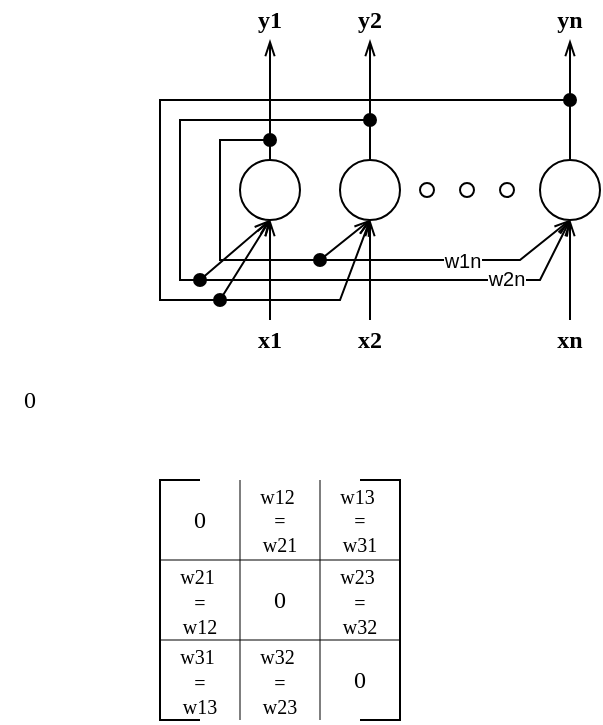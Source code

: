 <mxfile version="24.8.2">
  <diagram name="Stránka-1" id="rX_xoH0MwS_dcc7v4onx">
    <mxGraphModel dx="454" dy="259" grid="1" gridSize="10" guides="1" tooltips="1" connect="1" arrows="1" fold="1" page="1" pageScale="1" pageWidth="827" pageHeight="1169" math="0" shadow="0">
      <root>
        <mxCell id="0" />
        <mxCell id="1" parent="0" />
        <mxCell id="SwrGtEoqF36c3NfEzrav-1" value="" style="ellipse;whiteSpace=wrap;html=1;aspect=fixed;" parent="1" vertex="1">
          <mxGeometry x="200" y="160" width="30" height="30" as="geometry" />
        </mxCell>
        <mxCell id="SwrGtEoqF36c3NfEzrav-2" value="" style="ellipse;whiteSpace=wrap;html=1;aspect=fixed;" parent="1" vertex="1">
          <mxGeometry x="250" y="160" width="30" height="30" as="geometry" />
        </mxCell>
        <mxCell id="SwrGtEoqF36c3NfEzrav-5" value="" style="ellipse;whiteSpace=wrap;html=1;aspect=fixed;" parent="1" vertex="1">
          <mxGeometry x="350" y="160" width="30" height="30" as="geometry" />
        </mxCell>
        <mxCell id="SwrGtEoqF36c3NfEzrav-6" value="" style="ellipse;whiteSpace=wrap;html=1;aspect=fixed;" parent="1" vertex="1">
          <mxGeometry x="290" y="171.5" width="7" height="7" as="geometry" />
        </mxCell>
        <mxCell id="SwrGtEoqF36c3NfEzrav-7" value="" style="ellipse;whiteSpace=wrap;html=1;aspect=fixed;" parent="1" vertex="1">
          <mxGeometry x="310" y="171.5" width="7" height="7" as="geometry" />
        </mxCell>
        <mxCell id="SwrGtEoqF36c3NfEzrav-8" value="" style="ellipse;whiteSpace=wrap;html=1;aspect=fixed;" parent="1" vertex="1">
          <mxGeometry x="330" y="171.5" width="7" height="7" as="geometry" />
        </mxCell>
        <mxCell id="SwrGtEoqF36c3NfEzrav-9" value="x1" style="text;html=1;align=center;verticalAlign=middle;whiteSpace=wrap;rounded=0;fontFamily=Times New Roman;fontSize=12;fontStyle=1;" parent="1" vertex="1">
          <mxGeometry x="200" y="240" width="30" height="20" as="geometry" />
        </mxCell>
        <mxCell id="SwrGtEoqF36c3NfEzrav-10" value="&lt;font style=&quot;font-size: 12px;&quot;&gt;x2&lt;/font&gt;" style="text;html=1;align=center;verticalAlign=middle;whiteSpace=wrap;rounded=0;fontFamily=Times New Roman;fontSize=14;fontStyle=1;" parent="1" vertex="1">
          <mxGeometry x="250" y="240" width="30" height="20" as="geometry" />
        </mxCell>
        <mxCell id="SwrGtEoqF36c3NfEzrav-11" value="&lt;font style=&quot;font-size: 12px;&quot;&gt;xn&lt;/font&gt;" style="text;html=1;align=center;verticalAlign=middle;whiteSpace=wrap;rounded=0;fontFamily=Times New Roman;fontSize=14;fontStyle=1;" parent="1" vertex="1">
          <mxGeometry x="350" y="240" width="30" height="20" as="geometry" />
        </mxCell>
        <mxCell id="SwrGtEoqF36c3NfEzrav-12" value="" style="endArrow=openThin;html=1;rounded=0;exitX=0.5;exitY=0;exitDx=0;exitDy=0;entryX=0.5;entryY=1;entryDx=0;entryDy=0;endFill=0;" parent="1" source="SwrGtEoqF36c3NfEzrav-9" target="SwrGtEoqF36c3NfEzrav-1" edge="1">
          <mxGeometry width="50" height="50" relative="1" as="geometry">
            <mxPoint x="310" y="230" as="sourcePoint" />
            <mxPoint x="360" y="180" as="targetPoint" />
          </mxGeometry>
        </mxCell>
        <mxCell id="SwrGtEoqF36c3NfEzrav-14" value="" style="endArrow=openThin;html=1;rounded=0;exitX=0.5;exitY=0;exitDx=0;exitDy=0;entryX=0.5;entryY=1;entryDx=0;entryDy=0;endFill=0;" parent="1" source="SwrGtEoqF36c3NfEzrav-10" target="SwrGtEoqF36c3NfEzrav-2" edge="1">
          <mxGeometry width="50" height="50" relative="1" as="geometry">
            <mxPoint x="225" y="250" as="sourcePoint" />
            <mxPoint x="225" y="200" as="targetPoint" />
          </mxGeometry>
        </mxCell>
        <mxCell id="SwrGtEoqF36c3NfEzrav-15" value="" style="endArrow=openThin;html=1;rounded=0;exitX=0.5;exitY=0;exitDx=0;exitDy=0;entryX=0.5;entryY=1;entryDx=0;entryDy=0;endFill=0;" parent="1" source="SwrGtEoqF36c3NfEzrav-11" target="SwrGtEoqF36c3NfEzrav-5" edge="1">
          <mxGeometry width="50" height="50" relative="1" as="geometry">
            <mxPoint x="275" y="250" as="sourcePoint" />
            <mxPoint x="275" y="200" as="targetPoint" />
          </mxGeometry>
        </mxCell>
        <mxCell id="SwrGtEoqF36c3NfEzrav-16" value="y1" style="text;html=1;align=center;verticalAlign=middle;whiteSpace=wrap;rounded=0;fontFamily=Times New Roman;fontSize=12;fontStyle=1;" parent="1" vertex="1">
          <mxGeometry x="200" y="80" width="30" height="20" as="geometry" />
        </mxCell>
        <mxCell id="SwrGtEoqF36c3NfEzrav-17" value="y2" style="text;html=1;align=center;verticalAlign=middle;whiteSpace=wrap;rounded=0;fontFamily=Times New Roman;fontSize=12;fontStyle=1;" parent="1" vertex="1">
          <mxGeometry x="250" y="80" width="30" height="20" as="geometry" />
        </mxCell>
        <mxCell id="SwrGtEoqF36c3NfEzrav-18" value="yn" style="text;html=1;align=center;verticalAlign=middle;whiteSpace=wrap;rounded=0;fontFamily=Times New Roman;fontSize=12;fontStyle=1;" parent="1" vertex="1">
          <mxGeometry x="350" y="80" width="30" height="20" as="geometry" />
        </mxCell>
        <mxCell id="SwrGtEoqF36c3NfEzrav-19" value="" style="endArrow=openThin;html=1;rounded=0;exitX=0.5;exitY=0;exitDx=0;exitDy=0;entryX=0.5;entryY=1;entryDx=0;entryDy=0;endFill=0;" parent="1" source="SwrGtEoqF36c3NfEzrav-1" target="SwrGtEoqF36c3NfEzrav-16" edge="1">
          <mxGeometry width="50" height="50" relative="1" as="geometry">
            <mxPoint x="225" y="250" as="sourcePoint" />
            <mxPoint x="225" y="200" as="targetPoint" />
          </mxGeometry>
        </mxCell>
        <mxCell id="SwrGtEoqF36c3NfEzrav-20" value="" style="endArrow=openThin;html=1;rounded=0;exitX=0.5;exitY=0;exitDx=0;exitDy=0;entryX=0.5;entryY=1;entryDx=0;entryDy=0;endFill=0;" parent="1" source="SwrGtEoqF36c3NfEzrav-2" target="SwrGtEoqF36c3NfEzrav-17" edge="1">
          <mxGeometry width="50" height="50" relative="1" as="geometry">
            <mxPoint x="225" y="170" as="sourcePoint" />
            <mxPoint x="225" y="110" as="targetPoint" />
          </mxGeometry>
        </mxCell>
        <mxCell id="SwrGtEoqF36c3NfEzrav-21" value="" style="endArrow=openThin;html=1;rounded=0;exitX=0.5;exitY=0;exitDx=0;exitDy=0;entryX=0.5;entryY=1;entryDx=0;entryDy=0;endFill=0;" parent="1" source="SwrGtEoqF36c3NfEzrav-5" target="SwrGtEoqF36c3NfEzrav-18" edge="1">
          <mxGeometry width="50" height="50" relative="1" as="geometry">
            <mxPoint x="275" y="170" as="sourcePoint" />
            <mxPoint x="275" y="110" as="targetPoint" />
          </mxGeometry>
        </mxCell>
        <mxCell id="SwrGtEoqF36c3NfEzrav-23" value="" style="endArrow=openThin;html=1;rounded=0;entryX=0.5;entryY=1;entryDx=0;entryDy=0;endFill=0;startArrow=oval;startFill=1;" parent="1" target="SwrGtEoqF36c3NfEzrav-2" edge="1">
          <mxGeometry width="50" height="50" relative="1" as="geometry">
            <mxPoint x="215" y="150" as="sourcePoint" />
            <mxPoint x="225" y="110" as="targetPoint" />
            <Array as="points">
              <mxPoint x="190" y="150" />
              <mxPoint x="190" y="210" />
              <mxPoint x="240" y="210" />
            </Array>
          </mxGeometry>
        </mxCell>
        <mxCell id="SwrGtEoqF36c3NfEzrav-24" value="" style="endArrow=openThin;html=1;rounded=0;entryX=0.5;entryY=1;entryDx=0;entryDy=0;endFill=0;startArrow=oval;startFill=1;" parent="1" target="SwrGtEoqF36c3NfEzrav-5" edge="1">
          <mxGeometry width="50" height="50" relative="1" as="geometry">
            <mxPoint x="240" y="210" as="sourcePoint" />
            <mxPoint x="275" y="200" as="targetPoint" />
            <Array as="points">
              <mxPoint x="240" y="210" />
              <mxPoint x="340" y="210" />
            </Array>
          </mxGeometry>
        </mxCell>
        <mxCell id="AZNB21Kx3GAau0c4Y6r7-3" value="&lt;font style=&quot;font-size: 10px;&quot;&gt;w1n&lt;/font&gt;" style="edgeLabel;html=1;align=center;verticalAlign=middle;resizable=0;points=[];" vertex="1" connectable="0" parent="SwrGtEoqF36c3NfEzrav-24">
          <mxGeometry x="0.323" relative="1" as="geometry">
            <mxPoint x="-17" as="offset" />
          </mxGeometry>
        </mxCell>
        <mxCell id="SwrGtEoqF36c3NfEzrav-27" value="" style="endArrow=openThin;html=1;rounded=0;entryX=0.5;entryY=1;entryDx=0;entryDy=0;endFill=0;startArrow=oval;startFill=1;" parent="1" target="SwrGtEoqF36c3NfEzrav-1" edge="1">
          <mxGeometry width="50" height="50" relative="1" as="geometry">
            <mxPoint x="265" y="140" as="sourcePoint" />
            <mxPoint x="225" y="200" as="targetPoint" />
            <Array as="points">
              <mxPoint x="170" y="140" />
              <mxPoint x="170" y="220" />
              <mxPoint x="180" y="220" />
            </Array>
          </mxGeometry>
        </mxCell>
        <mxCell id="SwrGtEoqF36c3NfEzrav-28" value="" style="endArrow=openThin;html=1;rounded=0;entryX=0.5;entryY=1;entryDx=0;entryDy=0;endFill=0;startArrow=oval;startFill=1;" parent="1" target="SwrGtEoqF36c3NfEzrav-5" edge="1">
          <mxGeometry width="50" height="50" relative="1" as="geometry">
            <mxPoint x="180" y="220" as="sourcePoint" />
            <mxPoint x="225" y="200" as="targetPoint" />
            <Array as="points">
              <mxPoint x="350" y="220" />
            </Array>
          </mxGeometry>
        </mxCell>
        <mxCell id="AZNB21Kx3GAau0c4Y6r7-4" value="&lt;font style=&quot;font-size: 10px;&quot;&gt;w2n&lt;/font&gt;" style="edgeLabel;html=1;align=center;verticalAlign=middle;resizable=0;points=[];" vertex="1" connectable="0" parent="SwrGtEoqF36c3NfEzrav-28">
          <mxGeometry x="0.504" y="1" relative="1" as="geometry">
            <mxPoint as="offset" />
          </mxGeometry>
        </mxCell>
        <mxCell id="SwrGtEoqF36c3NfEzrav-29" value="" style="endArrow=openThin;html=1;rounded=0;entryX=0.5;entryY=1;entryDx=0;entryDy=0;endFill=0;startArrow=oval;startFill=1;" parent="1" target="SwrGtEoqF36c3NfEzrav-1" edge="1">
          <mxGeometry width="50" height="50" relative="1" as="geometry">
            <mxPoint x="365" y="130" as="sourcePoint" />
            <mxPoint x="225" y="200" as="targetPoint" />
            <Array as="points">
              <mxPoint x="160" y="130" />
              <mxPoint x="160" y="230" />
              <mxPoint x="190" y="230" />
            </Array>
          </mxGeometry>
        </mxCell>
        <mxCell id="SwrGtEoqF36c3NfEzrav-30" value="" style="endArrow=openThin;html=1;rounded=0;entryX=0.5;entryY=1;entryDx=0;entryDy=0;endFill=0;startArrow=oval;startFill=1;" parent="1" target="SwrGtEoqF36c3NfEzrav-2" edge="1">
          <mxGeometry width="50" height="50" relative="1" as="geometry">
            <mxPoint x="190" y="230" as="sourcePoint" />
            <mxPoint x="225" y="200" as="targetPoint" />
            <Array as="points">
              <mxPoint x="250" y="230" />
            </Array>
          </mxGeometry>
        </mxCell>
        <mxCell id="AZNB21Kx3GAau0c4Y6r7-5" value="" style="endArrow=none;html=1;rounded=0;" edge="1" parent="1">
          <mxGeometry width="50" height="50" relative="1" as="geometry">
            <mxPoint x="180" y="440" as="sourcePoint" />
            <mxPoint x="180" y="320" as="targetPoint" />
            <Array as="points">
              <mxPoint x="160" y="440" />
              <mxPoint x="160" y="320" />
            </Array>
          </mxGeometry>
        </mxCell>
        <mxCell id="AZNB21Kx3GAau0c4Y6r7-6" value="" style="endArrow=none;html=1;rounded=0;" edge="1" parent="1">
          <mxGeometry width="50" height="50" relative="1" as="geometry">
            <mxPoint x="260" y="320" as="sourcePoint" />
            <mxPoint x="260" y="440" as="targetPoint" />
            <Array as="points">
              <mxPoint x="280" y="320" />
              <mxPoint x="280" y="440" />
            </Array>
          </mxGeometry>
        </mxCell>
        <mxCell id="AZNB21Kx3GAau0c4Y6r7-7" value="0" style="text;html=1;align=center;verticalAlign=middle;whiteSpace=wrap;rounded=0;fontFamily=Times New Roman;" vertex="1" parent="1">
          <mxGeometry x="80" y="270" width="30" height="20" as="geometry" />
        </mxCell>
        <mxCell id="AZNB21Kx3GAau0c4Y6r7-10" value="w12&amp;nbsp;&lt;div style=&quot;font-size: 10px;&quot;&gt;=&lt;div style=&quot;font-size: 10px;&quot;&gt;w21&lt;/div&gt;&lt;/div&gt;" style="text;html=1;align=center;verticalAlign=middle;whiteSpace=wrap;rounded=0;fontFamily=Times New Roman;fontSize=10;" vertex="1" parent="1">
          <mxGeometry x="200" y="330" width="40" height="20" as="geometry" />
        </mxCell>
        <mxCell id="AZNB21Kx3GAau0c4Y6r7-11" value="&lt;font style=&quot;font-size: 10px;&quot;&gt;w21&amp;nbsp;&lt;/font&gt;&lt;div style=&quot;font-size: 10px;&quot;&gt;&lt;font style=&quot;font-size: 10px;&quot;&gt;=&lt;/font&gt;&lt;div style=&quot;&quot;&gt;&lt;font style=&quot;font-size: 10px;&quot;&gt;w12&lt;/font&gt;&lt;/div&gt;&lt;/div&gt;" style="text;html=1;align=center;verticalAlign=middle;whiteSpace=wrap;rounded=0;fontFamily=Times New Roman;" vertex="1" parent="1">
          <mxGeometry x="160" y="370" width="40" height="20" as="geometry" />
        </mxCell>
        <mxCell id="AZNB21Kx3GAau0c4Y6r7-13" value="" style="endArrow=none;html=1;rounded=0;opacity=50;" edge="1" parent="1">
          <mxGeometry width="50" height="50" relative="1" as="geometry">
            <mxPoint x="160" y="360" as="sourcePoint" />
            <mxPoint x="280" y="360" as="targetPoint" />
          </mxGeometry>
        </mxCell>
        <mxCell id="AZNB21Kx3GAau0c4Y6r7-14" value="" style="endArrow=none;html=1;rounded=0;textOpacity=10;opacity=50;" edge="1" parent="1">
          <mxGeometry width="50" height="50" relative="1" as="geometry">
            <mxPoint x="160" y="400" as="sourcePoint" />
            <mxPoint x="280" y="400" as="targetPoint" />
          </mxGeometry>
        </mxCell>
        <mxCell id="AZNB21Kx3GAau0c4Y6r7-16" value="" style="endArrow=none;html=1;rounded=0;opacity=50;" edge="1" parent="1">
          <mxGeometry width="50" height="50" relative="1" as="geometry">
            <mxPoint x="200" y="440" as="sourcePoint" />
            <mxPoint x="200" y="320" as="targetPoint" />
          </mxGeometry>
        </mxCell>
        <mxCell id="AZNB21Kx3GAau0c4Y6r7-17" value="" style="endArrow=none;html=1;rounded=0;opacity=50;" edge="1" parent="1">
          <mxGeometry width="50" height="50" relative="1" as="geometry">
            <mxPoint x="240" y="440" as="sourcePoint" />
            <mxPoint x="240" y="320" as="targetPoint" />
          </mxGeometry>
        </mxCell>
        <mxCell id="AZNB21Kx3GAau0c4Y6r7-18" value="w13&amp;nbsp;&lt;div style=&quot;font-size: 10px;&quot;&gt;=&lt;div style=&quot;font-size: 10px;&quot;&gt;w31&lt;/div&gt;&lt;/div&gt;" style="text;html=1;align=center;verticalAlign=middle;whiteSpace=wrap;rounded=0;fontFamily=Times New Roman;fontSize=10;" vertex="1" parent="1">
          <mxGeometry x="240" y="330" width="40" height="20" as="geometry" />
        </mxCell>
        <mxCell id="AZNB21Kx3GAau0c4Y6r7-19" value="&lt;font style=&quot;font-size: 10px;&quot;&gt;w23&amp;nbsp;&lt;/font&gt;&lt;div style=&quot;font-size: 10px;&quot;&gt;&lt;font style=&quot;font-size: 10px;&quot;&gt;=&lt;/font&gt;&lt;div style=&quot;&quot;&gt;&lt;font style=&quot;font-size: 10px;&quot;&gt;w32&lt;/font&gt;&lt;/div&gt;&lt;/div&gt;" style="text;html=1;align=center;verticalAlign=middle;whiteSpace=wrap;rounded=0;fontFamily=Times New Roman;" vertex="1" parent="1">
          <mxGeometry x="240" y="370" width="40" height="20" as="geometry" />
        </mxCell>
        <mxCell id="AZNB21Kx3GAau0c4Y6r7-20" value="&lt;font style=&quot;font-size: 10px;&quot;&gt;w31&amp;nbsp;&lt;/font&gt;&lt;div style=&quot;font-size: 10px;&quot;&gt;&lt;font style=&quot;font-size: 10px;&quot;&gt;=&lt;/font&gt;&lt;div style=&quot;&quot;&gt;&lt;font style=&quot;font-size: 10px;&quot;&gt;w13&lt;/font&gt;&lt;/div&gt;&lt;/div&gt;" style="text;html=1;align=center;verticalAlign=middle;whiteSpace=wrap;rounded=0;fontFamily=Times New Roman;" vertex="1" parent="1">
          <mxGeometry x="160" y="410" width="40" height="20" as="geometry" />
        </mxCell>
        <mxCell id="AZNB21Kx3GAau0c4Y6r7-21" value="&lt;font style=&quot;font-size: 10px;&quot;&gt;w32&amp;nbsp;&lt;/font&gt;&lt;div style=&quot;font-size: 10px;&quot;&gt;&lt;font style=&quot;font-size: 10px;&quot;&gt;=&lt;/font&gt;&lt;div style=&quot;&quot;&gt;&lt;font style=&quot;font-size: 10px;&quot;&gt;w23&lt;/font&gt;&lt;/div&gt;&lt;/div&gt;" style="text;html=1;align=center;verticalAlign=middle;whiteSpace=wrap;rounded=0;fontFamily=Times New Roman;" vertex="1" parent="1">
          <mxGeometry x="200" y="410" width="40" height="20" as="geometry" />
        </mxCell>
        <mxCell id="AZNB21Kx3GAau0c4Y6r7-22" value="&lt;font style=&quot;font-size: 12px;&quot;&gt;0&lt;/font&gt;" style="text;html=1;align=center;verticalAlign=middle;whiteSpace=wrap;rounded=0;fontFamily=Times New Roman;fontSize=10;" vertex="1" parent="1">
          <mxGeometry x="160" y="330" width="40" height="20" as="geometry" />
        </mxCell>
        <mxCell id="AZNB21Kx3GAau0c4Y6r7-23" value="&lt;font style=&quot;font-size: 12px;&quot;&gt;0&lt;/font&gt;" style="text;html=1;align=center;verticalAlign=middle;whiteSpace=wrap;rounded=0;fontFamily=Times New Roman;fontSize=10;" vertex="1" parent="1">
          <mxGeometry x="200" y="370" width="40" height="20" as="geometry" />
        </mxCell>
        <mxCell id="AZNB21Kx3GAau0c4Y6r7-24" value="&lt;font style=&quot;font-size: 12px;&quot;&gt;0&lt;/font&gt;" style="text;html=1;align=center;verticalAlign=middle;whiteSpace=wrap;rounded=0;fontFamily=Times New Roman;fontSize=10;" vertex="1" parent="1">
          <mxGeometry x="240" y="410" width="40" height="20" as="geometry" />
        </mxCell>
      </root>
    </mxGraphModel>
  </diagram>
</mxfile>
